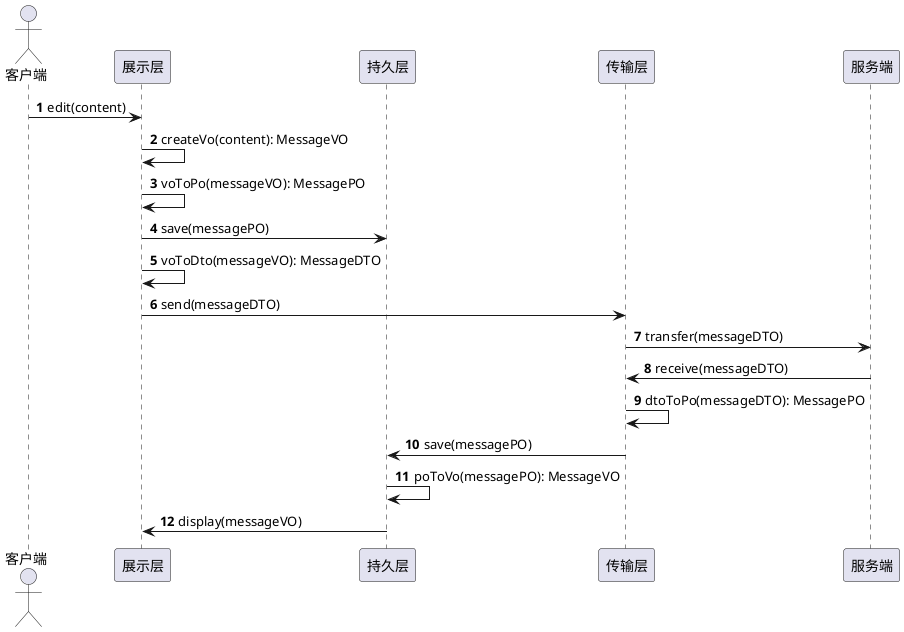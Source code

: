 @startuml
'https://plantuml.com/sequence-diagram

autonumber
actor 客户端

客户端 -> 展示层 : edit(content)
展示层 -> 展示层 : createVo(content): MessageVO
展示层 -> 展示层 : voToPo(messageVO): MessagePO
展示层 -> 持久层 : save(messagePO)
展示层 -> 展示层 : voToDto(messageVO): MessageDTO
展示层 -> 传输层 : send(messageDTO)
传输层 -> 服务端 : transfer(messageDTO)
服务端 -> 传输层 : receive(messageDTO)
传输层 -> 传输层 : dtoToPo(messageDTO): MessagePO
传输层 -> 持久层 : save(messagePO)
持久层 -> 持久层 : poToVo(messagePO): MessageVO
持久层 -> 展示层 : display(messageVO)
@enduml